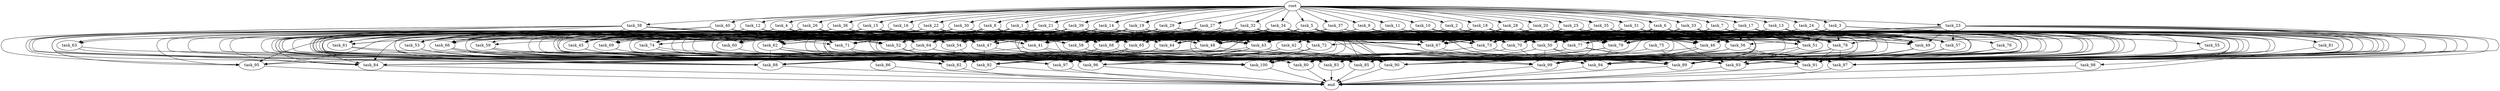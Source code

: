digraph G {
  task_15 [size="5.534566e+11"];
  task_77 [size="1.868452e+11"];
  task_62 [size="2.683492e+11"];
  task_59 [size="3.388502e+11"];
  task_20 [size="3.569418e+11"];
  task_17 [size="6.706866e+11"];
  task_89 [size="3.924902e+11"];
  task_24 [size="1.605568e+11"];
  task_92 [size="5.880268e+10"];
  task_85 [size="9.403503e+11"];
  task_23 [size="6.816389e+11"];
  task_73 [size="4.052240e+10"];
  task_63 [size="3.277067e+11"];
  task_45 [size="4.254051e+11"];
  task_11 [size="6.410923e+11"];
  task_13 [size="9.311916e+11"];
  task_54 [size="5.892094e+11"];
  task_58 [size="6.693693e+11"];
  task_55 [size="4.266062e+11"];
  task_60 [size="9.818931e+11"];
  task_61 [size="8.010520e+11"];
  task_56 [size="6.693851e+11"];
  task_16 [size="3.848605e+11"];
  task_30 [size="5.825043e+11"];
  task_76 [size="2.295484e+11"];
  task_74 [size="4.844393e+11"];
  task_47 [size="7.211473e+10"];
  task_81 [size="8.341393e+11"];
  task_34 [size="1.158747e+11"];
  task_25 [size="2.080577e+11"];
  task_44 [size="2.144240e+11"];
  task_67 [size="2.749149e+11"];
  task_29 [size="5.320774e+11"];
  end [size="0.000000e+00"];
  task_66 [size="8.717002e+11"];
  task_2 [size="1.577239e+11"];
  task_4 [size="7.527754e+11"];
  task_86 [size="7.954763e+11"];
  task_64 [size="4.339687e+11"];
  task_36 [size="7.990642e+11"];
  task_71 [size="8.047746e+10"];
  task_94 [size="6.624453e+11"];
  task_95 [size="3.543643e+11"];
  task_96 [size="1.076672e+10"];
  task_48 [size="6.795283e+11"];
  task_53 [size="6.781583e+11"];
  task_5 [size="6.535660e+11"];
  task_79 [size="1.955431e+11"];
  task_52 [size="6.926783e+11"];
  task_31 [size="8.642501e+10"];
  task_1 [size="2.916551e+11"];
  task_82 [size="9.295315e+10"];
  task_19 [size="5.881621e+10"];
  task_40 [size="8.234836e+11"];
  task_57 [size="9.979827e+11"];
  task_83 [size="3.753314e+11"];
  task_6 [size="2.362494e+11"];
  task_80 [size="1.384340e+11"];
  task_22 [size="2.104480e+10"];
  task_99 [size="3.716064e+11"];
  task_100 [size="4.555234e+11"];
  task_84 [size="4.056690e+11"];
  task_90 [size="9.277783e+11"];
  task_49 [size="1.331448e+11"];
  task_3 [size="3.068456e+11"];
  task_14 [size="3.234122e+11"];
  task_18 [size="4.009982e+11"];
  task_42 [size="4.724453e+11"];
  task_10 [size="4.035848e+11"];
  task_70 [size="2.839288e+11"];
  task_78 [size="3.550614e+11"];
  task_50 [size="6.129913e+11"];
  task_21 [size="2.924355e+11"];
  task_32 [size="3.701936e+11"];
  task_51 [size="7.105948e+11"];
  task_46 [size="8.621763e+11"];
  task_12 [size="8.749743e+11"];
  task_9 [size="1.853135e+10"];
  task_93 [size="4.945755e+11"];
  task_43 [size="8.920690e+11"];
  task_26 [size="2.604659e+11"];
  task_41 [size="5.573708e+11"];
  task_27 [size="8.355948e+11"];
  task_68 [size="2.771991e+11"];
  task_65 [size="5.683760e+11"];
  task_39 [size="4.469244e+11"];
  task_38 [size="2.499612e+11"];
  task_72 [size="9.809117e+11"];
  task_98 [size="8.774992e+11"];
  task_28 [size="1.304497e+11"];
  task_69 [size="8.010937e+11"];
  task_88 [size="3.004769e+10"];
  task_91 [size="9.996288e+11"];
  task_8 [size="1.868917e+11"];
  task_75 [size="4.250760e+11"];
  task_33 [size="6.239449e+11"];
  root [size="0.000000e+00"];
  task_7 [size="1.266913e+11"];
  task_87 [size="2.999159e+11"];
  task_35 [size="9.877405e+11"];
  task_97 [size="5.414678e+11"];
  task_37 [size="8.268605e+11"];

  task_15 -> task_45 [size="3.867319e+07"];
  task_15 -> task_64 [size="5.424609e+07"];
  task_15 -> task_82 [size="5.467832e+06"];
  task_15 -> task_60 [size="5.775842e+07"];
  task_15 -> task_59 [size="1.694251e+08"];
  task_15 -> task_95 [size="5.062348e+07"];
  task_15 -> task_62 [size="2.981658e+07"];
  task_15 -> task_43 [size="4.695100e+07"];
  task_15 -> task_48 [size="3.576465e+07"];
  task_15 -> task_68 [size="1.385995e+07"];
  task_15 -> task_66 [size="7.264169e+07"];
  task_15 -> task_67 [size="1.374574e+07"];
  task_15 -> task_96 [size="5.981510e+05"];
  task_15 -> task_73 [size="2.251244e+06"];
  task_15 -> task_79 [size="9.777156e+06"];
  task_15 -> task_49 [size="9.510342e+06"];
  task_77 -> task_80 [size="1.064877e+07"];
  task_77 -> task_87 [size="3.332399e+07"];
  task_77 -> task_89 [size="2.308766e+07"];
  task_62 -> task_97 [size="9.024463e+07"];
  task_62 -> task_88 [size="2.146263e+06"];
  task_62 -> task_96 [size="5.981510e+05"];
  task_62 -> task_90 [size="5.154324e+07"];
  task_62 -> task_100 [size="2.277617e+07"];
  task_62 -> task_80 [size="1.064877e+07"];
  task_59 -> task_92 [size="2.940134e+06"];
  task_59 -> task_82 [size="5.467832e+06"];
  task_59 -> task_99 [size="2.064480e+07"];
  task_59 -> task_83 [size="3.412104e+07"];
  task_20 -> task_82 [size="5.467832e+06"];
  task_20 -> task_77 [size="1.099089e+07"];
  task_20 -> task_62 [size="2.981658e+07"];
  task_20 -> task_44 [size="1.340150e+07"];
  task_20 -> task_80 [size="1.064877e+07"];
  task_20 -> task_68 [size="1.385995e+07"];
  task_20 -> task_56 [size="4.183657e+07"];
  task_20 -> task_83 [size="3.412104e+07"];
  task_20 -> task_73 [size="2.251244e+06"];
  task_20 -> task_49 [size="9.510342e+06"];
  task_20 -> task_57 [size="7.128448e+07"];
  task_20 -> task_47 [size="6.555884e+06"];
  task_17 -> task_51 [size="3.552974e+07"];
  task_17 -> task_70 [size="2.366073e+07"];
  task_17 -> task_44 [size="1.340150e+07"];
  task_17 -> task_93 [size="4.496141e+07"];
  task_17 -> task_43 [size="4.695100e+07"];
  task_17 -> task_99 [size="2.064480e+07"];
  task_17 -> task_56 [size="4.183657e+07"];
  task_17 -> task_67 [size="1.374574e+07"];
  task_17 -> task_79 [size="9.777156e+06"];
  task_17 -> task_66 [size="7.264169e+07"];
  task_17 -> task_57 [size="7.128448e+07"];
  task_17 -> task_85 [size="1.343358e+08"];
  task_17 -> task_97 [size="9.024463e+07"];
  task_89 -> end [size="1.000000e-12"];
  task_24 -> task_64 [size="5.424609e+07"];
  task_24 -> task_81 [size="4.170696e+08"];
  task_24 -> task_71 [size="1.149678e+07"];
  task_24 -> task_51 [size="3.552974e+07"];
  task_24 -> task_60 [size="5.775842e+07"];
  task_24 -> task_91 [size="7.140205e+07"];
  task_24 -> task_43 [size="4.695100e+07"];
  task_24 -> task_68 [size="1.385995e+07"];
  task_24 -> task_89 [size="2.308766e+07"];
  task_24 -> task_92 [size="2.940134e+06"];
  task_24 -> task_67 [size="1.374574e+07"];
  task_24 -> task_96 [size="5.981510e+05"];
  task_24 -> task_49 [size="9.510342e+06"];
  task_24 -> task_47 [size="6.555884e+06"];
  task_24 -> task_87 [size="3.332399e+07"];
  task_92 -> end [size="1.000000e-12"];
  task_85 -> end [size="1.000000e-12"];
  task_23 -> task_80 [size="1.064877e+07"];
  task_23 -> task_87 [size="3.332399e+07"];
  task_23 -> task_91 [size="7.140205e+07"];
  task_23 -> task_57 [size="7.128448e+07"];
  task_23 -> task_78 [size="2.958845e+07"];
  task_23 -> task_43 [size="4.695100e+07"];
  task_23 -> task_94 [size="5.095733e+07"];
  task_23 -> task_100 [size="2.277617e+07"];
  task_23 -> task_89 [size="2.308766e+07"];
  task_23 -> task_56 [size="4.183657e+07"];
  task_23 -> task_67 [size="1.374574e+07"];
  task_23 -> task_83 [size="3.412104e+07"];
  task_23 -> task_79 [size="9.777156e+06"];
  task_23 -> task_49 [size="9.510342e+06"];
  task_73 -> task_91 [size="7.140205e+07"];
  task_73 -> task_83 [size="3.412104e+07"];
  task_63 -> task_84 [size="4.056690e+07"];
  task_63 -> task_80 [size="1.064877e+07"];
  task_45 -> task_82 [size="5.467832e+06"];
  task_45 -> task_90 [size="5.154324e+07"];
  task_45 -> task_97 [size="9.024463e+07"];
  task_11 -> task_45 [size="3.867319e+07"];
  task_11 -> task_50 [size="4.715318e+07"];
  task_11 -> task_42 [size="4.724453e+08"];
  task_11 -> task_77 [size="1.099089e+07"];
  task_11 -> task_58 [size="6.693693e+07"];
  task_11 -> task_70 [size="2.366073e+07"];
  task_11 -> task_44 [size="1.340150e+07"];
  task_11 -> task_43 [size="4.695100e+07"];
  task_11 -> task_89 [size="2.308766e+07"];
  task_11 -> task_48 [size="3.576465e+07"];
  task_11 -> task_68 [size="1.385995e+07"];
  task_11 -> task_99 [size="2.064480e+07"];
  task_11 -> task_84 [size="4.056690e+07"];
  task_11 -> task_79 [size="9.777156e+06"];
  task_11 -> task_46 [size="5.747842e+07"];
  task_11 -> task_57 [size="7.128448e+07"];
  task_13 -> task_68 [size="1.385995e+07"];
  task_13 -> task_78 [size="2.958845e+07"];
  task_13 -> task_66 [size="7.264169e+07"];
  task_13 -> task_77 [size="1.099089e+07"];
  task_13 -> task_79 [size="9.777156e+06"];
  task_13 -> task_88 [size="2.146263e+06"];
  task_13 -> task_90 [size="5.154324e+07"];
  task_13 -> task_49 [size="9.510342e+06"];
  task_13 -> task_89 [size="2.308766e+07"];
  task_54 -> task_92 [size="2.940134e+06"];
  task_54 -> task_82 [size="5.467832e+06"];
  task_58 -> task_83 [size="3.412104e+07"];
  task_58 -> task_90 [size="5.154324e+07"];
  task_55 -> task_93 [size="4.496141e+07"];
  task_55 -> task_99 [size="2.064480e+07"];
  task_60 -> task_92 [size="2.940134e+06"];
  task_61 -> task_92 [size="2.940134e+06"];
  task_61 -> task_88 [size="2.146263e+06"];
  task_56 -> task_91 [size="7.140205e+07"];
  task_56 -> task_88 [size="2.146263e+06"];
  task_56 -> task_100 [size="2.277617e+07"];
  task_56 -> task_90 [size="5.154324e+07"];
  task_16 -> task_45 [size="3.867319e+07"];
  task_16 -> task_60 [size="5.775842e+07"];
  task_16 -> task_50 [size="4.715318e+07"];
  task_16 -> task_44 [size="1.340150e+07"];
  task_16 -> task_79 [size="9.777156e+06"];
  task_16 -> task_43 [size="4.695100e+07"];
  task_16 -> task_100 [size="2.277617e+07"];
  task_16 -> task_99 [size="2.064480e+07"];
  task_16 -> task_66 [size="7.264169e+07"];
  task_16 -> task_96 [size="5.981510e+05"];
  task_16 -> task_52 [size="5.328295e+07"];
  task_16 -> task_73 [size="2.251244e+06"];
  task_30 -> task_45 [size="3.867319e+07"];
  task_30 -> task_51 [size="3.552974e+07"];
  task_30 -> task_70 [size="2.366073e+07"];
  task_30 -> task_80 [size="1.064877e+07"];
  task_30 -> task_48 [size="3.576465e+07"];
  task_30 -> task_61 [size="8.010520e+07"];
  task_30 -> task_56 [size="4.183657e+07"];
  task_30 -> task_84 [size="4.056690e+07"];
  task_30 -> task_96 [size="5.981510e+05"];
  task_30 -> task_46 [size="5.747842e+07"];
  task_30 -> task_91 [size="7.140205e+07"];
  task_30 -> task_74 [size="9.688787e+07"];
  task_76 -> task_82 [size="5.467832e+06"];
  task_76 -> task_93 [size="4.496141e+07"];
  task_76 -> task_90 [size="5.154324e+07"];
  task_74 -> task_99 [size="2.064480e+07"];
  task_74 -> task_100 [size="2.277617e+07"];
  task_74 -> task_96 [size="5.981510e+05"];
  task_47 -> task_92 [size="2.940134e+06"];
  task_47 -> task_94 [size="5.095733e+07"];
  task_81 -> end [size="1.000000e-12"];
  task_34 -> task_57 [size="7.128448e+07"];
  task_34 -> task_77 [size="1.099089e+07"];
  task_34 -> task_52 [size="5.328295e+07"];
  task_34 -> task_44 [size="1.340150e+07"];
  task_34 -> task_93 [size="4.496141e+07"];
  task_34 -> task_48 [size="3.576465e+07"];
  task_34 -> task_68 [size="1.385995e+07"];
  task_34 -> task_53 [size="8.476979e+07"];
  task_34 -> task_56 [size="4.183657e+07"];
  task_34 -> task_51 [size="3.552974e+07"];
  task_34 -> task_90 [size="5.154324e+07"];
  task_34 -> task_69 [size="4.005469e+08"];
  task_34 -> task_73 [size="2.251244e+06"];
  task_34 -> task_79 [size="9.777156e+06"];
  task_34 -> task_74 [size="9.688787e+07"];
  task_34 -> task_65 [size="5.167054e+07"];
  task_25 -> task_64 [size="5.424609e+07"];
  task_25 -> task_67 [size="1.374574e+07"];
  task_25 -> task_77 [size="1.099089e+07"];
  task_25 -> task_70 [size="2.366073e+07"];
  task_25 -> task_57 [size="7.128448e+07"];
  task_25 -> task_78 [size="2.958845e+07"];
  task_25 -> task_94 [size="5.095733e+07"];
  task_25 -> task_52 [size="5.328295e+07"];
  task_25 -> task_68 [size="1.385995e+07"];
  task_25 -> task_65 [size="5.167054e+07"];
  task_25 -> task_51 [size="3.552974e+07"];
  task_25 -> task_96 [size="5.981510e+05"];
  task_25 -> task_46 [size="5.747842e+07"];
  task_25 -> task_79 [size="9.777156e+06"];
  task_25 -> task_47 [size="6.555884e+06"];
  task_25 -> task_76 [size="2.295484e+08"];
  task_44 -> task_92 [size="2.940134e+06"];
  task_44 -> task_82 [size="5.467832e+06"];
  task_67 -> task_89 [size="2.308766e+07"];
  task_29 -> task_71 [size="1.149678e+07"];
  task_29 -> task_54 [size="7.365118e+07"];
  task_29 -> task_58 [size="6.693693e+07"];
  task_29 -> task_44 [size="1.340150e+07"];
  task_29 -> task_78 [size="2.958845e+07"];
  task_29 -> task_43 [size="4.695100e+07"];
  task_29 -> task_68 [size="1.385995e+07"];
  task_29 -> task_100 [size="2.277617e+07"];
  task_29 -> task_48 [size="3.576465e+07"];
  task_29 -> task_61 [size="8.010520e+07"];
  task_29 -> task_65 [size="5.167054e+07"];
  task_29 -> task_46 [size="5.747842e+07"];
  task_29 -> task_57 [size="7.128448e+07"];
  task_66 -> task_92 [size="2.940134e+06"];
  task_66 -> task_82 [size="5.467832e+06"];
  task_66 -> task_100 [size="2.277617e+07"];
  task_66 -> task_97 [size="9.024463e+07"];
  task_2 -> task_54 [size="7.365118e+07"];
  task_2 -> task_77 [size="1.099089e+07"];
  task_2 -> task_58 [size="6.693693e+07"];
  task_2 -> task_62 [size="2.981658e+07"];
  task_2 -> task_89 [size="2.308766e+07"];
  task_2 -> task_48 [size="3.576465e+07"];
  task_2 -> task_99 [size="2.064480e+07"];
  task_2 -> task_56 [size="4.183657e+07"];
  task_2 -> task_60 [size="5.775842e+07"];
  task_2 -> task_51 [size="3.552974e+07"];
  task_2 -> task_79 [size="9.777156e+06"];
  task_2 -> task_46 [size="5.747842e+07"];
  task_2 -> task_74 [size="9.688787e+07"];
  task_2 -> task_98 [size="8.774992e+08"];
  task_4 -> task_71 [size="1.149678e+07"];
  task_4 -> task_67 [size="1.374574e+07"];
  task_4 -> task_62 [size="2.981658e+07"];
  task_4 -> task_95 [size="5.062348e+07"];
  task_4 -> task_79 [size="9.777156e+06"];
  task_4 -> task_43 [size="4.695100e+07"];
  task_4 -> task_61 [size="8.010520e+07"];
  task_4 -> task_89 [size="2.308766e+07"];
  task_4 -> task_92 [size="2.940134e+06"];
  task_4 -> task_99 [size="2.064480e+07"];
  task_4 -> task_66 [size="7.264169e+07"];
  task_4 -> task_51 [size="3.552974e+07"];
  task_4 -> task_96 [size="5.981510e+05"];
  task_4 -> task_73 [size="2.251244e+06"];
  task_4 -> task_63 [size="1.638533e+08"];
  task_4 -> task_65 [size="5.167054e+07"];
  task_86 -> end [size="1.000000e-12"];
  task_64 -> task_95 [size="5.062348e+07"];
  task_64 -> task_90 [size="5.154324e+07"];
  task_64 -> task_94 [size="5.095733e+07"];
  task_64 -> task_100 [size="2.277617e+07"];
  task_64 -> task_84 [size="4.056690e+07"];
  task_36 -> task_93 [size="4.496141e+07"];
  task_36 -> task_54 [size="7.365118e+07"];
  task_36 -> task_58 [size="6.693693e+07"];
  task_36 -> task_78 [size="2.958845e+07"];
  task_36 -> task_41 [size="5.067007e+07"];
  task_36 -> task_48 [size="3.576465e+07"];
  task_36 -> task_92 [size="2.940134e+06"];
  task_36 -> task_65 [size="5.167054e+07"];
  task_36 -> task_66 [size="7.264169e+07"];
  task_36 -> task_67 [size="1.374574e+07"];
  task_36 -> task_88 [size="2.146263e+06"];
  task_36 -> task_46 [size="5.747842e+07"];
  task_36 -> task_53 [size="8.476979e+07"];
  task_36 -> task_74 [size="9.688787e+07"];
  task_36 -> task_47 [size="6.555884e+06"];
  task_71 -> task_85 [size="1.343358e+08"];
  task_71 -> task_93 [size="4.496141e+07"];
  task_71 -> task_99 [size="2.064480e+07"];
  task_71 -> task_86 [size="7.954763e+08"];
  task_94 -> end [size="1.000000e-12"];
  task_95 -> end [size="1.000000e-12"];
  task_96 -> end [size="1.000000e-12"];
  task_48 -> task_91 [size="7.140205e+07"];
  task_48 -> task_82 [size="5.467832e+06"];
  task_48 -> task_84 [size="4.056690e+07"];
  task_53 -> task_92 [size="2.940134e+06"];
  task_53 -> task_88 [size="2.146263e+06"];
  task_5 -> task_64 [size="5.424609e+07"];
  task_5 -> task_71 [size="1.149678e+07"];
  task_5 -> task_54 [size="7.365118e+07"];
  task_5 -> task_60 [size="5.775842e+07"];
  task_5 -> task_50 [size="4.715318e+07"];
  task_5 -> task_57 [size="7.128448e+07"];
  task_5 -> task_93 [size="4.496141e+07"];
  task_5 -> task_43 [size="4.695100e+07"];
  task_5 -> task_100 [size="2.277617e+07"];
  task_5 -> task_80 [size="1.064877e+07"];
  task_5 -> task_68 [size="1.385995e+07"];
  task_5 -> task_99 [size="2.064480e+07"];
  task_5 -> task_56 [size="4.183657e+07"];
  task_5 -> task_47 [size="6.555884e+06"];
  task_5 -> task_51 [size="3.552974e+07"];
  task_5 -> task_90 [size="5.154324e+07"];
  task_5 -> task_52 [size="5.328295e+07"];
  task_5 -> task_70 [size="2.366073e+07"];
  task_5 -> task_73 [size="2.251244e+06"];
  task_79 -> task_83 [size="3.412104e+07"];
  task_79 -> task_94 [size="5.095733e+07"];
  task_79 -> task_100 [size="2.277617e+07"];
  task_79 -> task_90 [size="5.154324e+07"];
  task_52 -> task_82 [size="5.467832e+06"];
  task_52 -> task_80 [size="1.064877e+07"];
  task_31 -> task_45 [size="3.867319e+07"];
  task_31 -> task_57 [size="7.128448e+07"];
  task_31 -> task_51 [size="3.552974e+07"];
  task_31 -> task_58 [size="6.693693e+07"];
  task_31 -> task_46 [size="5.747842e+07"];
  task_31 -> task_50 [size="4.715318e+07"];
  task_31 -> task_44 [size="1.340150e+07"];
  task_31 -> task_83 [size="3.412104e+07"];
  task_31 -> task_72 [size="2.452279e+08"];
  task_31 -> task_89 [size="2.308766e+07"];
  task_1 -> task_82 [size="5.467832e+06"];
  task_1 -> task_54 [size="7.365118e+07"];
  task_1 -> task_60 [size="5.775842e+07"];
  task_1 -> task_70 [size="2.366073e+07"];
  task_1 -> task_44 [size="1.340150e+07"];
  task_1 -> task_62 [size="2.981658e+07"];
  task_1 -> task_61 [size="8.010520e+07"];
  task_1 -> task_53 [size="8.476979e+07"];
  task_1 -> task_90 [size="5.154324e+07"];
  task_1 -> task_73 [size="2.251244e+06"];
  task_1 -> task_49 [size="9.510342e+06"];
  task_1 -> task_57 [size="7.128448e+07"];
  task_1 -> task_65 [size="5.167054e+07"];
  task_82 -> end [size="1.000000e-12"];
  task_19 -> task_45 [size="3.867319e+07"];
  task_19 -> task_77 [size="1.099089e+07"];
  task_19 -> task_60 [size="5.775842e+07"];
  task_19 -> task_44 [size="1.340150e+07"];
  task_19 -> task_58 [size="6.693693e+07"];
  task_19 -> task_43 [size="4.695100e+07"];
  task_19 -> task_41 [size="5.067007e+07"];
  task_19 -> task_61 [size="8.010520e+07"];
  task_19 -> task_65 [size="5.167054e+07"];
  task_19 -> task_56 [size="4.183657e+07"];
  task_19 -> task_73 [size="2.251244e+06"];
  task_19 -> task_49 [size="9.510342e+06"];
  task_40 -> task_64 [size="5.424609e+07"];
  task_40 -> task_71 [size="1.149678e+07"];
  task_40 -> task_60 [size="5.775842e+07"];
  task_40 -> task_70 [size="2.366073e+07"];
  task_40 -> task_95 [size="5.062348e+07"];
  task_40 -> task_58 [size="6.693693e+07"];
  task_40 -> task_41 [size="5.067007e+07"];
  task_40 -> task_100 [size="2.277617e+07"];
  task_40 -> task_89 [size="2.308766e+07"];
  task_40 -> task_48 [size="3.576465e+07"];
  task_40 -> task_68 [size="1.385995e+07"];
  task_40 -> task_67 [size="1.374574e+07"];
  task_40 -> task_88 [size="2.146263e+06"];
  task_40 -> task_52 [size="5.328295e+07"];
  task_40 -> task_80 [size="1.064877e+07"];
  task_40 -> task_61 [size="8.010520e+07"];
  task_57 -> task_91 [size="7.140205e+07"];
  task_57 -> task_93 [size="4.496141e+07"];
  task_57 -> task_99 [size="2.064480e+07"];
  task_57 -> task_89 [size="2.308766e+07"];
  task_83 -> end [size="1.000000e-12"];
  task_6 -> task_50 [size="4.715318e+07"];
  task_6 -> task_82 [size="5.467832e+06"];
  task_6 -> task_77 [size="1.099089e+07"];
  task_6 -> task_70 [size="2.366073e+07"];
  task_6 -> task_90 [size="5.154324e+07"];
  task_6 -> task_43 [size="4.695100e+07"];
  task_6 -> task_68 [size="1.385995e+07"];
  task_6 -> task_80 [size="1.064877e+07"];
  task_6 -> task_48 [size="3.576465e+07"];
  task_6 -> task_75 [size="4.250760e+08"];
  task_6 -> task_65 [size="5.167054e+07"];
  task_6 -> task_56 [size="4.183657e+07"];
  task_6 -> task_79 [size="9.777156e+06"];
  task_6 -> task_73 [size="2.251244e+06"];
  task_6 -> task_72 [size="2.452279e+08"];
  task_6 -> task_89 [size="2.308766e+07"];
  task_6 -> task_49 [size="9.510342e+06"];
  task_6 -> task_85 [size="1.343358e+08"];
  task_6 -> task_96 [size="5.981510e+05"];
  task_80 -> end [size="1.000000e-12"];
  task_22 -> task_84 [size="4.056690e+07"];
  task_22 -> task_60 [size="5.775842e+07"];
  task_22 -> task_44 [size="1.340150e+07"];
  task_22 -> task_58 [size="6.693693e+07"];
  task_22 -> task_67 [size="1.374574e+07"];
  task_22 -> task_61 [size="8.010520e+07"];
  task_22 -> task_56 [size="4.183657e+07"];
  task_22 -> task_47 [size="6.555884e+06"];
  task_22 -> task_51 [size="3.552974e+07"];
  task_22 -> task_79 [size="9.777156e+06"];
  task_22 -> task_69 [size="4.005469e+08"];
  task_22 -> task_66 [size="7.264169e+07"];
  task_22 -> task_85 [size="1.343358e+08"];
  task_99 -> end [size="1.000000e-12"];
  task_100 -> end [size="1.000000e-12"];
  task_84 -> end [size="1.000000e-12"];
  task_90 -> end [size="1.000000e-12"];
  task_49 -> task_91 [size="7.140205e+07"];
  task_49 -> task_99 [size="2.064480e+07"];
  task_49 -> task_94 [size="5.095733e+07"];
  task_3 -> task_78 [size="2.958845e+07"];
  task_3 -> task_87 [size="3.332399e+07"];
  task_3 -> task_60 [size="5.775842e+07"];
  task_3 -> task_91 [size="7.140205e+07"];
  task_3 -> task_93 [size="4.496141e+07"];
  task_3 -> task_43 [size="4.695100e+07"];
  task_3 -> task_94 [size="5.095733e+07"];
  task_3 -> task_48 [size="3.576465e+07"];
  task_3 -> task_99 [size="2.064480e+07"];
  task_3 -> task_51 [size="3.552974e+07"];
  task_3 -> task_96 [size="5.981510e+05"];
  task_3 -> task_52 [size="5.328295e+07"];
  task_3 -> task_73 [size="2.251244e+06"];
  task_3 -> task_46 [size="5.747842e+07"];
  task_14 -> task_45 [size="3.867319e+07"];
  task_14 -> task_64 [size="5.424609e+07"];
  task_14 -> task_78 [size="2.958845e+07"];
  task_14 -> task_71 [size="1.149678e+07"];
  task_14 -> task_60 [size="5.775842e+07"];
  task_14 -> task_50 [size="4.715318e+07"];
  task_14 -> task_62 [size="2.981658e+07"];
  task_14 -> task_41 [size="5.067007e+07"];
  task_14 -> task_100 [size="2.277617e+07"];
  task_14 -> task_52 [size="5.328295e+07"];
  task_14 -> task_68 [size="1.385995e+07"];
  task_14 -> task_67 [size="1.374574e+07"];
  task_14 -> task_70 [size="2.366073e+07"];
  task_14 -> task_46 [size="5.747842e+07"];
  task_14 -> task_47 [size="6.555884e+06"];
  task_18 -> task_77 [size="1.099089e+07"];
  task_18 -> task_54 [size="7.365118e+07"];
  task_18 -> task_50 [size="4.715318e+07"];
  task_18 -> task_44 [size="1.340150e+07"];
  task_18 -> task_78 [size="2.958845e+07"];
  task_18 -> task_68 [size="1.385995e+07"];
  task_18 -> task_100 [size="2.277617e+07"];
  task_18 -> task_61 [size="8.010520e+07"];
  task_18 -> task_67 [size="1.374574e+07"];
  task_18 -> task_79 [size="9.777156e+06"];
  task_18 -> task_46 [size="5.747842e+07"];
  task_18 -> task_57 [size="7.128448e+07"];
  task_18 -> task_51 [size="3.552974e+07"];
  task_42 -> task_88 [size="2.146263e+06"];
  task_42 -> task_92 [size="2.940134e+06"];
  task_42 -> task_82 [size="5.467832e+06"];
  task_42 -> task_90 [size="5.154324e+07"];
  task_10 -> task_73 [size="2.251244e+06"];
  task_10 -> task_77 [size="1.099089e+07"];
  task_10 -> task_60 [size="5.775842e+07"];
  task_10 -> task_50 [size="4.715318e+07"];
  task_10 -> task_58 [size="6.693693e+07"];
  task_10 -> task_83 [size="3.412104e+07"];
  task_10 -> task_41 [size="5.067007e+07"];
  task_10 -> task_89 [size="2.308766e+07"];
  task_10 -> task_56 [size="4.183657e+07"];
  task_10 -> task_67 [size="1.374574e+07"];
  task_10 -> task_79 [size="9.777156e+06"];
  task_10 -> task_70 [size="2.366073e+07"];
  task_70 -> task_99 [size="2.064480e+07"];
  task_70 -> task_96 [size="5.981510e+05"];
  task_78 -> task_91 [size="7.140205e+07"];
  task_78 -> task_80 [size="1.064877e+07"];
  task_78 -> task_87 [size="3.332399e+07"];
  task_78 -> task_94 [size="5.095733e+07"];
  task_78 -> task_88 [size="2.146263e+06"];
  task_50 -> task_99 [size="2.064480e+07"];
  task_50 -> task_80 [size="1.064877e+07"];
  task_50 -> task_94 [size="5.095733e+07"];
  task_50 -> task_100 [size="2.277617e+07"];
  task_50 -> task_87 [size="3.332399e+07"];
  task_21 -> task_71 [size="1.149678e+07"];
  task_21 -> task_87 [size="3.332399e+07"];
  task_21 -> task_60 [size="5.775842e+07"];
  task_21 -> task_49 [size="9.510342e+06"];
  task_21 -> task_44 [size="1.340150e+07"];
  task_21 -> task_79 [size="9.777156e+06"];
  task_21 -> task_43 [size="4.695100e+07"];
  task_21 -> task_41 [size="5.067007e+07"];
  task_21 -> task_89 [size="2.308766e+07"];
  task_21 -> task_48 [size="3.576465e+07"];
  task_21 -> task_68 [size="1.385995e+07"];
  task_21 -> task_56 [size="4.183657e+07"];
  task_21 -> task_67 [size="1.374574e+07"];
  task_21 -> task_83 [size="3.412104e+07"];
  task_21 -> task_88 [size="2.146263e+06"];
  task_21 -> task_90 [size="5.154324e+07"];
  task_21 -> task_95 [size="5.062348e+07"];
  task_21 -> task_47 [size="6.555884e+06"];
  task_21 -> task_92 [size="2.940134e+06"];
  task_32 -> task_45 [size="3.867319e+07"];
  task_32 -> task_77 [size="1.099089e+07"];
  task_32 -> task_54 [size="7.365118e+07"];
  task_32 -> task_62 [size="2.981658e+07"];
  task_32 -> task_91 [size="7.140205e+07"];
  task_32 -> task_57 [size="7.128448e+07"];
  task_32 -> task_41 [size="5.067007e+07"];
  task_32 -> task_89 [size="2.308766e+07"];
  task_32 -> task_48 [size="3.576465e+07"];
  task_32 -> task_56 [size="4.183657e+07"];
  task_32 -> task_46 [size="5.747842e+07"];
  task_32 -> task_66 [size="7.264169e+07"];
  task_32 -> task_72 [size="2.452279e+08"];
  task_51 -> task_93 [size="4.496141e+07"];
  task_51 -> task_90 [size="5.154324e+07"];
  task_46 -> task_92 [size="2.940134e+06"];
  task_46 -> task_99 [size="2.064480e+07"];
  task_46 -> task_94 [size="5.095733e+07"];
  task_46 -> task_100 [size="2.277617e+07"];
  task_12 -> task_82 [size="5.467832e+06"];
  task_12 -> task_67 [size="1.374574e+07"];
  task_12 -> task_88 [size="2.146263e+06"];
  task_12 -> task_60 [size="5.775842e+07"];
  task_12 -> task_43 [size="4.695100e+07"];
  task_12 -> task_61 [size="8.010520e+07"];
  task_12 -> task_100 [size="2.277617e+07"];
  task_12 -> task_89 [size="2.308766e+07"];
  task_12 -> task_48 [size="3.576465e+07"];
  task_12 -> task_68 [size="1.385995e+07"];
  task_12 -> task_53 [size="8.476979e+07"];
  task_12 -> task_66 [size="7.264169e+07"];
  task_12 -> task_51 [size="3.552974e+07"];
  task_12 -> task_94 [size="5.095733e+07"];
  task_12 -> task_52 [size="5.328295e+07"];
  task_12 -> task_73 [size="2.251244e+06"];
  task_9 -> task_48 [size="3.576465e+07"];
  task_9 -> task_53 [size="8.476979e+07"];
  task_9 -> task_77 [size="1.099089e+07"];
  task_9 -> task_67 [size="1.374574e+07"];
  task_9 -> task_70 [size="2.366073e+07"];
  task_9 -> task_73 [size="2.251244e+06"];
  task_9 -> task_57 [size="7.128448e+07"];
  task_9 -> task_78 [size="2.958845e+07"];
  task_9 -> task_41 [size="5.067007e+07"];
  task_93 -> end [size="1.000000e-12"];
  task_43 -> task_82 [size="5.467832e+06"];
  task_43 -> task_84 [size="4.056690e+07"];
  task_43 -> task_96 [size="5.981510e+05"];
  task_43 -> task_85 [size="1.343358e+08"];
  task_43 -> task_95 [size="5.062348e+07"];
  task_43 -> task_100 [size="2.277617e+07"];
  task_26 -> task_45 [size="3.867319e+07"];
  task_26 -> task_82 [size="5.467832e+06"];
  task_26 -> task_78 [size="2.958845e+07"];
  task_26 -> task_77 [size="1.099089e+07"];
  task_26 -> task_60 [size="5.775842e+07"];
  task_26 -> task_50 [size="4.715318e+07"];
  task_26 -> task_44 [size="1.340150e+07"];
  task_26 -> task_62 [size="2.981658e+07"];
  task_26 -> task_53 [size="8.476979e+07"];
  task_26 -> task_84 [size="4.056690e+07"];
  task_26 -> task_83 [size="3.412104e+07"];
  task_26 -> task_52 [size="5.328295e+07"];
  task_26 -> task_73 [size="2.251244e+06"];
  task_41 -> task_91 [size="7.140205e+07"];
  task_41 -> task_88 [size="2.146263e+06"];
  task_41 -> task_96 [size="5.981510e+05"];
  task_27 -> task_52 [size="5.328295e+07"];
  task_27 -> task_68 [size="1.385995e+07"];
  task_27 -> task_53 [size="8.476979e+07"];
  task_27 -> task_77 [size="1.099089e+07"];
  task_27 -> task_51 [size="3.552974e+07"];
  task_27 -> task_79 [size="9.777156e+06"];
  task_27 -> task_59 [size="1.694251e+08"];
  task_27 -> task_85 [size="1.343358e+08"];
  task_27 -> task_44 [size="1.340150e+07"];
  task_27 -> task_78 [size="2.958845e+07"];
  task_27 -> task_43 [size="4.695100e+07"];
  task_68 -> task_92 [size="2.940134e+06"];
  task_68 -> task_93 [size="4.496141e+07"];
  task_68 -> task_97 [size="9.024463e+07"];
  task_65 -> task_92 [size="2.940134e+06"];
  task_65 -> task_96 [size="5.981510e+05"];
  task_65 -> task_97 [size="9.024463e+07"];
  task_39 -> task_64 [size="5.424609e+07"];
  task_39 -> task_84 [size="4.056690e+07"];
  task_39 -> task_77 [size="1.099089e+07"];
  task_39 -> task_58 [size="6.693693e+07"];
  task_39 -> task_95 [size="5.062348e+07"];
  task_39 -> task_62 [size="2.981658e+07"];
  task_39 -> task_61 [size="8.010520e+07"];
  task_39 -> task_80 [size="1.064877e+07"];
  task_39 -> task_68 [size="1.385995e+07"];
  task_39 -> task_65 [size="5.167054e+07"];
  task_39 -> task_67 [size="1.374574e+07"];
  task_39 -> task_51 [size="3.552974e+07"];
  task_39 -> task_96 [size="5.981510e+05"];
  task_39 -> task_52 [size="5.328295e+07"];
  task_39 -> task_72 [size="2.452279e+08"];
  task_39 -> task_79 [size="9.777156e+06"];
  task_39 -> task_49 [size="9.510342e+06"];
  task_39 -> task_47 [size="6.555884e+06"];
  task_39 -> task_87 [size="3.332399e+07"];
  task_38 -> task_45 [size="3.867319e+07"];
  task_38 -> task_68 [size="1.385995e+07"];
  task_38 -> task_66 [size="7.264169e+07"];
  task_38 -> task_84 [size="4.056690e+07"];
  task_38 -> task_88 [size="2.146263e+06"];
  task_38 -> task_52 [size="5.328295e+07"];
  task_38 -> task_50 [size="4.715318e+07"];
  task_38 -> task_49 [size="9.510342e+06"];
  task_38 -> task_63 [size="1.638533e+08"];
  task_38 -> task_47 [size="6.555884e+06"];
  task_38 -> task_94 [size="5.095733e+07"];
  task_72 -> task_92 [size="2.940134e+06"];
  task_72 -> task_82 [size="5.467832e+06"];
  task_72 -> task_100 [size="2.277617e+07"];
  task_98 -> end [size="1.000000e-12"];
  task_28 -> task_53 [size="8.476979e+07"];
  task_28 -> task_56 [size="4.183657e+07"];
  task_28 -> task_67 [size="1.374574e+07"];
  task_28 -> task_51 [size="3.552974e+07"];
  task_28 -> task_79 [size="9.777156e+06"];
  task_28 -> task_46 [size="5.747842e+07"];
  task_28 -> task_73 [size="2.251244e+06"];
  task_28 -> task_44 [size="1.340150e+07"];
  task_28 -> task_78 [size="2.958845e+07"];
  task_28 -> task_43 [size="4.695100e+07"];
  task_28 -> task_81 [size="4.170696e+08"];
  task_69 -> task_92 [size="2.940134e+06"];
  task_69 -> task_96 [size="5.981510e+05"];
  task_88 -> end [size="1.000000e-12"];
  task_91 -> end [size="1.000000e-12"];
  task_8 -> task_45 [size="3.867319e+07"];
  task_8 -> task_64 [size="5.424609e+07"];
  task_8 -> task_54 [size="7.365118e+07"];
  task_8 -> task_77 [size="1.099089e+07"];
  task_8 -> task_60 [size="5.775842e+07"];
  task_8 -> task_50 [size="4.715318e+07"];
  task_8 -> task_83 [size="3.412104e+07"];
  task_8 -> task_43 [size="4.695100e+07"];
  task_8 -> task_41 [size="5.067007e+07"];
  task_8 -> task_100 [size="2.277617e+07"];
  task_8 -> task_94 [size="5.095733e+07"];
  task_8 -> task_48 [size="3.576465e+07"];
  task_8 -> task_68 [size="1.385995e+07"];
  task_8 -> task_99 [size="2.064480e+07"];
  task_8 -> task_67 [size="1.374574e+07"];
  task_8 -> task_96 [size="5.981510e+05"];
  task_8 -> task_74 [size="9.688787e+07"];
  task_75 -> task_92 [size="2.940134e+06"];
  task_75 -> task_89 [size="2.308766e+07"];
  task_33 -> task_51 [size="3.552974e+07"];
  task_33 -> task_50 [size="4.715318e+07"];
  task_33 -> task_44 [size="1.340150e+07"];
  task_33 -> task_79 [size="9.777156e+06"];
  task_33 -> task_43 [size="4.695100e+07"];
  task_33 -> task_48 [size="3.576465e+07"];
  task_33 -> task_99 [size="2.064480e+07"];
  task_33 -> task_56 [size="4.183657e+07"];
  task_33 -> task_67 [size="1.374574e+07"];
  task_33 -> task_90 [size="5.154324e+07"];
  task_33 -> task_91 [size="7.140205e+07"];
  task_33 -> task_49 [size="9.510342e+06"];
  task_33 -> task_65 [size="5.167054e+07"];
  root -> task_1 [size="1.000000e-12"];
  root -> task_19 [size="1.000000e-12"];
  root -> task_39 [size="1.000000e-12"];
  root -> task_25 [size="1.000000e-12"];
  root -> task_11 [size="1.000000e-12"];
  root -> task_12 [size="1.000000e-12"];
  root -> task_9 [size="1.000000e-12"];
  root -> task_20 [size="1.000000e-12"];
  root -> task_6 [size="1.000000e-12"];
  root -> task_17 [size="1.000000e-12"];
  root -> task_26 [size="1.000000e-12"];
  root -> task_24 [size="1.000000e-12"];
  root -> task_27 [size="1.000000e-12"];
  root -> task_22 [size="1.000000e-12"];
  root -> task_7 [size="1.000000e-12"];
  root -> task_40 [size="1.000000e-12"];
  root -> task_15 [size="1.000000e-12"];
  root -> task_38 [size="1.000000e-12"];
  root -> task_23 [size="1.000000e-12"];
  root -> task_2 [size="1.000000e-12"];
  root -> task_5 [size="1.000000e-12"];
  root -> task_3 [size="1.000000e-12"];
  root -> task_28 [size="1.000000e-12"];
  root -> task_29 [size="1.000000e-12"];
  root -> task_36 [size="1.000000e-12"];
  root -> task_14 [size="1.000000e-12"];
  root -> task_18 [size="1.000000e-12"];
  root -> task_13 [size="1.000000e-12"];
  root -> task_10 [size="1.000000e-12"];
  root -> task_4 [size="1.000000e-12"];
  root -> task_8 [size="1.000000e-12"];
  root -> task_33 [size="1.000000e-12"];
  root -> task_21 [size="1.000000e-12"];
  root -> task_16 [size="1.000000e-12"];
  root -> task_34 [size="1.000000e-12"];
  root -> task_35 [size="1.000000e-12"];
  root -> task_32 [size="1.000000e-12"];
  root -> task_31 [size="1.000000e-12"];
  root -> task_37 [size="1.000000e-12"];
  root -> task_30 [size="1.000000e-12"];
  task_7 -> task_51 [size="3.552974e+07"];
  task_7 -> task_50 [size="4.715318e+07"];
  task_7 -> task_79 [size="9.777156e+06"];
  task_7 -> task_41 [size="5.067007e+07"];
  task_7 -> task_100 [size="2.277617e+07"];
  task_7 -> task_48 [size="3.576465e+07"];
  task_7 -> task_92 [size="2.940134e+06"];
  task_7 -> task_66 [size="7.264169e+07"];
  task_7 -> task_67 [size="1.374574e+07"];
  task_7 -> task_90 [size="5.154324e+07"];
  task_7 -> task_46 [size="5.747842e+07"];
  task_7 -> task_73 [size="2.251244e+06"];
  task_7 -> task_49 [size="9.510342e+06"];
  task_7 -> task_87 [size="3.332399e+07"];
  task_87 -> end [size="1.000000e-12"];
  task_35 -> task_60 [size="5.775842e+07"];
  task_35 -> task_70 [size="2.366073e+07"];
  task_35 -> task_57 [size="7.128448e+07"];
  task_35 -> task_43 [size="4.695100e+07"];
  task_35 -> task_41 [size="5.067007e+07"];
  task_35 -> task_48 [size="3.576465e+07"];
  task_35 -> task_65 [size="5.167054e+07"];
  task_35 -> task_56 [size="4.183657e+07"];
  task_35 -> task_55 [size="4.266062e+08"];
  task_35 -> task_51 [size="3.552974e+07"];
  task_35 -> task_96 [size="5.981510e+05"];
  task_35 -> task_52 [size="5.328295e+07"];
  task_35 -> task_73 [size="2.251244e+06"];
  task_35 -> task_91 [size="7.140205e+07"];
  task_35 -> task_49 [size="9.510342e+06"];
  task_35 -> task_46 [size="5.747842e+07"];
  task_97 -> end [size="1.000000e-12"];
  task_37 -> task_48 [size="3.576465e+07"];
  task_37 -> task_68 [size="1.385995e+07"];
  task_37 -> task_66 [size="7.264169e+07"];
  task_37 -> task_77 [size="1.099089e+07"];
  task_37 -> task_51 [size="3.552974e+07"];
  task_37 -> task_73 [size="2.251244e+06"];
  task_37 -> task_46 [size="5.747842e+07"];
  task_37 -> task_85 [size="1.343358e+08"];
  task_37 -> task_88 [size="2.146263e+06"];
  task_37 -> task_90 [size="5.154324e+07"];
  task_37 -> task_47 [size="6.555884e+06"];
}
